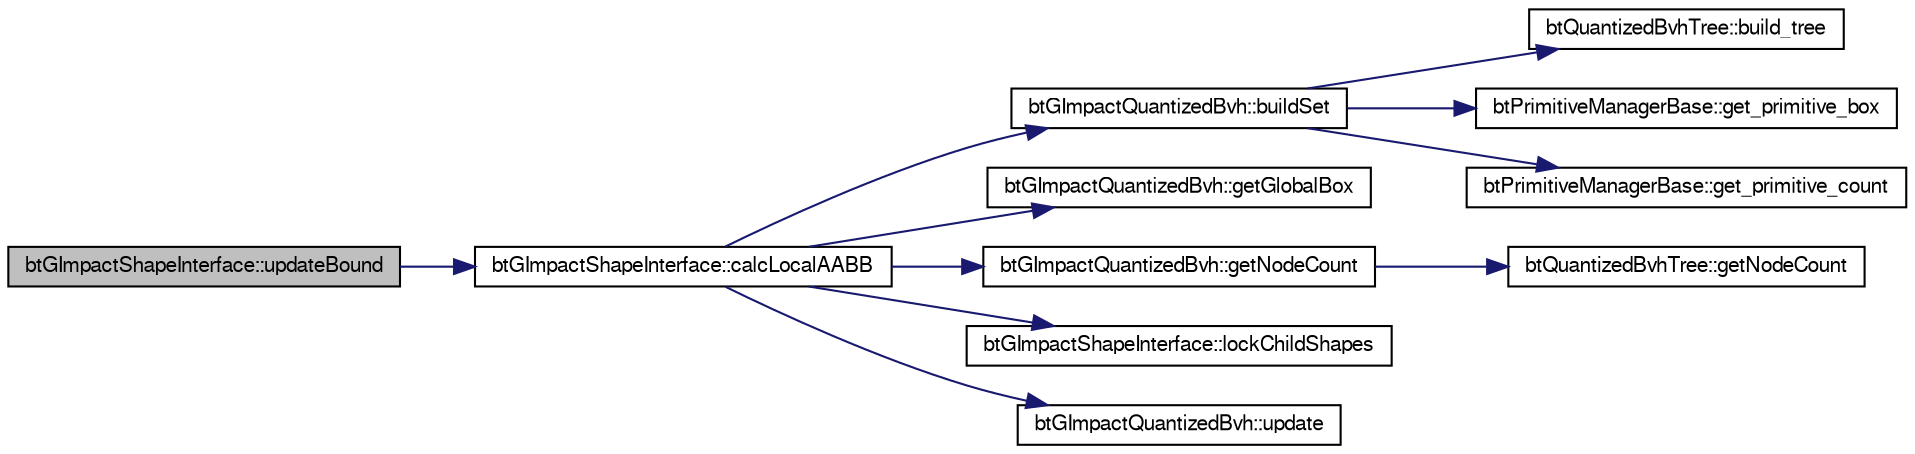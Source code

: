 digraph G
{
  bgcolor="transparent";
  edge [fontname="FreeSans",fontsize=10,labelfontname="FreeSans",labelfontsize=10];
  node [fontname="FreeSans",fontsize=10,shape=record];
  rankdir=LR;
  Node1 [label="btGImpactShapeInterface::updateBound",height=0.2,width=0.4,color="black", fillcolor="grey75", style="filled" fontcolor="black"];
  Node1 -> Node2 [color="midnightblue",fontsize=10,style="solid"];
  Node2 [label="btGImpactShapeInterface::calcLocalAABB",height=0.2,width=0.4,color="black",URL="$classbt_g_impact_shape_interface.html#1712a4613e20aa9249514dcd97f0a086",tooltip="use this function for perfofm refit in bounding boxes"];
  Node2 -> Node3 [color="midnightblue",fontsize=10,style="solid"];
  Node3 [label="btGImpactQuantizedBvh::buildSet",height=0.2,width=0.4,color="black",URL="$classbt_g_impact_quantized_bvh.html#2f061fbf0c6d8a81438861be4add7968",tooltip="this rebuild the entire set"];
  Node3 -> Node4 [color="midnightblue",fontsize=10,style="solid"];
  Node4 [label="btQuantizedBvhTree::build_tree",height=0.2,width=0.4,color="black",URL="$classbt_quantized_bvh_tree.html#a2229fd3e3e2004cdf8151437535e936",tooltip="stackless build tree"];
  Node3 -> Node5 [color="midnightblue",fontsize=10,style="solid"];
  Node5 [label="btPrimitiveManagerBase::get_primitive_box",height=0.2,width=0.4,color="black",URL="$classbt_primitive_manager_base.html#c826409d978724f266d4e3453118de4e"];
  Node3 -> Node6 [color="midnightblue",fontsize=10,style="solid"];
  Node6 [label="btPrimitiveManagerBase::get_primitive_count",height=0.2,width=0.4,color="black",URL="$classbt_primitive_manager_base.html#9799cc93c1cf51471d22c5295f276ae8"];
  Node2 -> Node7 [color="midnightblue",fontsize=10,style="solid"];
  Node7 [label="btGImpactQuantizedBvh::getGlobalBox",height=0.2,width=0.4,color="black",URL="$classbt_g_impact_quantized_bvh.html#f2309fdcd1f0cb289a64c64864c29459"];
  Node2 -> Node8 [color="midnightblue",fontsize=10,style="solid"];
  Node8 [label="btGImpactQuantizedBvh::getNodeCount",height=0.2,width=0.4,color="black",URL="$classbt_g_impact_quantized_bvh.html#5ffe3a11330ab3bce0d6eaffb9b3f689",tooltip="node count"];
  Node8 -> Node9 [color="midnightblue",fontsize=10,style="solid"];
  Node9 [label="btQuantizedBvhTree::getNodeCount",height=0.2,width=0.4,color="black",URL="$classbt_quantized_bvh_tree.html#8f8b4acde8a974cb57d9d19b37009100",tooltip="node count"];
  Node2 -> Node10 [color="midnightblue",fontsize=10,style="solid"];
  Node10 [label="btGImpactShapeInterface::lockChildShapes",height=0.2,width=0.4,color="black",URL="$classbt_g_impact_shape_interface.html#e5de49e788c97a954ab9f2bde16adf60",tooltip="call when reading child shapes"];
  Node2 -> Node11 [color="midnightblue",fontsize=10,style="solid"];
  Node11 [label="btGImpactQuantizedBvh::update",height=0.2,width=0.4,color="black",URL="$classbt_g_impact_quantized_bvh.html#71665f5245b8f7de1c54f107ef262cd0",tooltip="this attemps to refit the box set."];
}
